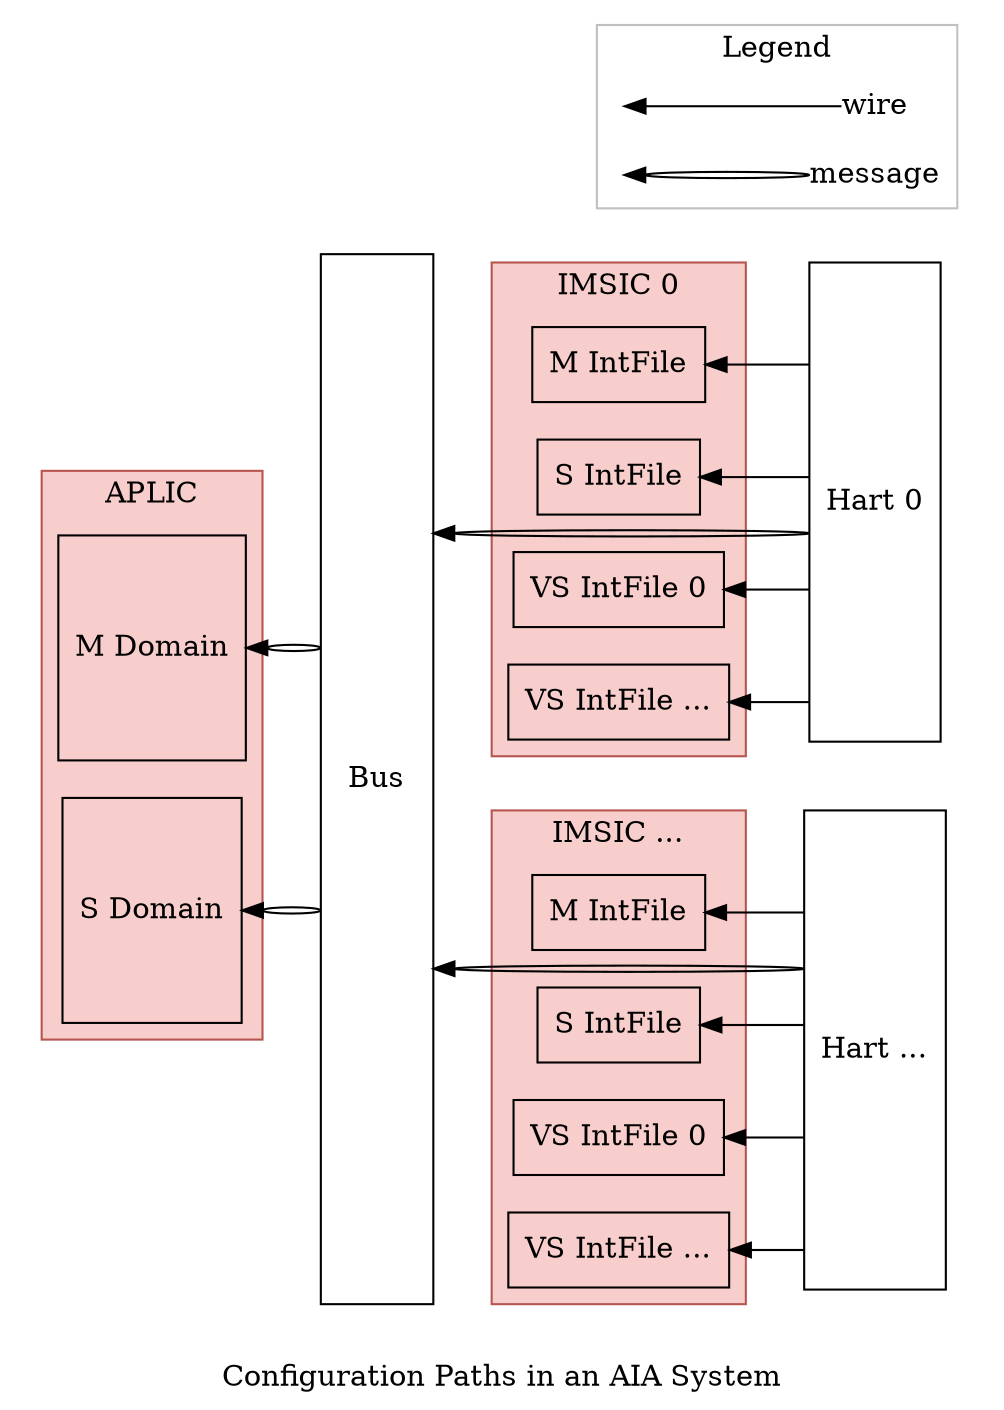 digraph G {
bgcolor=transparent;
label="Configuration Paths in an AIA System";
rankdir=RL;
splines=ortho;
subgraph main {
cluster=True;
label="";
pencolor=transparent;
node [shape=box];
subgraph aplic {
bgcolor="#F8CECC";
cluster=True;
label=APLIC;
pencolor="#B85450";
style=filled;
m_domain [height=1.5, label="M Domain"];
s_domain [height=1.5, label="S Domain"];
}

bus_network [height=7, label=Bus];
subgraph imsic_hart_0 {
cluster=True;
label="";
pencolor=transparent;
subgraph imsic_0 {
bgcolor="#F8CECC";
cluster=True;
label="IMSIC 0";
pencolor="#B85450";
style=filled;
imsic_0_mint_file [label="M IntFile"];
imsic_0_sint_file [label="S IntFile"];
imsic_0_vsint_file_0 [label="VS IntFile 0"];
imsic_0_vsint_file__ [label="VS IntFile ..."];
}

hart_0 [height=3.2, label="Hart 0"];
}

subgraph imsic_hart__ {
cluster=True;
label="";
pencolor=transparent;
subgraph imsic__ {
bgcolor="#F8CECC";
cluster=True;
label="IMSIC ...";
pencolor="#B85450";
style=filled;
imsic___mint_file [label="M IntFile"];
imsic___sint_file [label="S IntFile"];
imsic___vsint_file_0 [label="VS IntFile 0"];
imsic___vsint_file__ [label="VS IntFile ..."];
}

hart__ [height=3.2, label="Hart ..."];
}

bus_network -> m_domain  [color="black:invis:black"];
bus_network -> s_domain  [color="black:invis:black"];
hart_0 -> imsic_0_mint_file;
imsic_0_mint_file -> bus_network  [color=transparent];
hart_0 -> imsic_0_sint_file;
imsic_0_sint_file -> bus_network  [color=transparent];
hart_0 -> imsic_0_vsint_file_0;
imsic_0_vsint_file_0 -> bus_network  [color=transparent];
hart_0 -> imsic_0_vsint_file__;
imsic_0_vsint_file__ -> bus_network  [color=transparent];
hart_0 -> bus_network  [color="black:invis:black"];
hart__ -> imsic___mint_file;
imsic___mint_file -> bus_network  [color=transparent];
hart__ -> imsic___sint_file;
imsic___sint_file -> bus_network  [color=transparent];
hart__ -> imsic___vsint_file_0;
imsic___vsint_file_0 -> bus_network  [color=transparent];
hart__ -> imsic___vsint_file__;
imsic___vsint_file__ -> bus_network  [color=transparent];
hart__ -> bus_network  [color="black:invis:black"];
}

subgraph legend {
cluster=True;
label=Legend;
pencolor=gray;
"legend_$wire_edge_src" [label=wire, shape=plain];
"legend_$wire_edge_dst" [label=" ", shape=plain];
"legend_$wire_edge_src" -> "legend_$wire_edge_dst";
"legend_$message_edge_src" [label=message, shape=plain];
"legend_$message_edge_dst" [label=" ", shape=plain];
"legend_$message_edge_src" -> "legend_$message_edge_dst"  [color="black:invis:black"];
}

}
